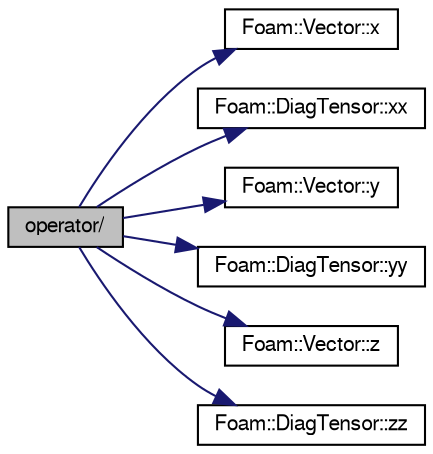 digraph "operator/"
{
  bgcolor="transparent";
  edge [fontname="FreeSans",fontsize="10",labelfontname="FreeSans",labelfontsize="10"];
  node [fontname="FreeSans",fontsize="10",shape=record];
  rankdir="LR";
  Node116261 [label="operator/",height=0.2,width=0.4,color="black", fillcolor="grey75", style="filled", fontcolor="black"];
  Node116261 -> Node116262 [color="midnightblue",fontsize="10",style="solid",fontname="FreeSans"];
  Node116262 [label="Foam::Vector::x",height=0.2,width=0.4,color="black",URL="$a28442.html#a63327976e5a8359700064a02ae22548e"];
  Node116261 -> Node116263 [color="midnightblue",fontsize="10",style="solid",fontname="FreeSans"];
  Node116263 [label="Foam::DiagTensor::xx",height=0.2,width=0.4,color="black",URL="$a27646.html#a1b97c7c1ed81b4fb23da8dcb71a8cd2a"];
  Node116261 -> Node116264 [color="midnightblue",fontsize="10",style="solid",fontname="FreeSans"];
  Node116264 [label="Foam::Vector::y",height=0.2,width=0.4,color="black",URL="$a28442.html#a1ee865f676fbac703a49c6654dd3ad74"];
  Node116261 -> Node116265 [color="midnightblue",fontsize="10",style="solid",fontname="FreeSans"];
  Node116265 [label="Foam::DiagTensor::yy",height=0.2,width=0.4,color="black",URL="$a27646.html#aba9d77023a5662b9c2d3639d5de555a0"];
  Node116261 -> Node116266 [color="midnightblue",fontsize="10",style="solid",fontname="FreeSans"];
  Node116266 [label="Foam::Vector::z",height=0.2,width=0.4,color="black",URL="$a28442.html#a1c8320b15610de211ec70ef966581423"];
  Node116261 -> Node116267 [color="midnightblue",fontsize="10",style="solid",fontname="FreeSans"];
  Node116267 [label="Foam::DiagTensor::zz",height=0.2,width=0.4,color="black",URL="$a27646.html#a831c4848d01bfcc8d717b7ef92f2cd4b"];
}
